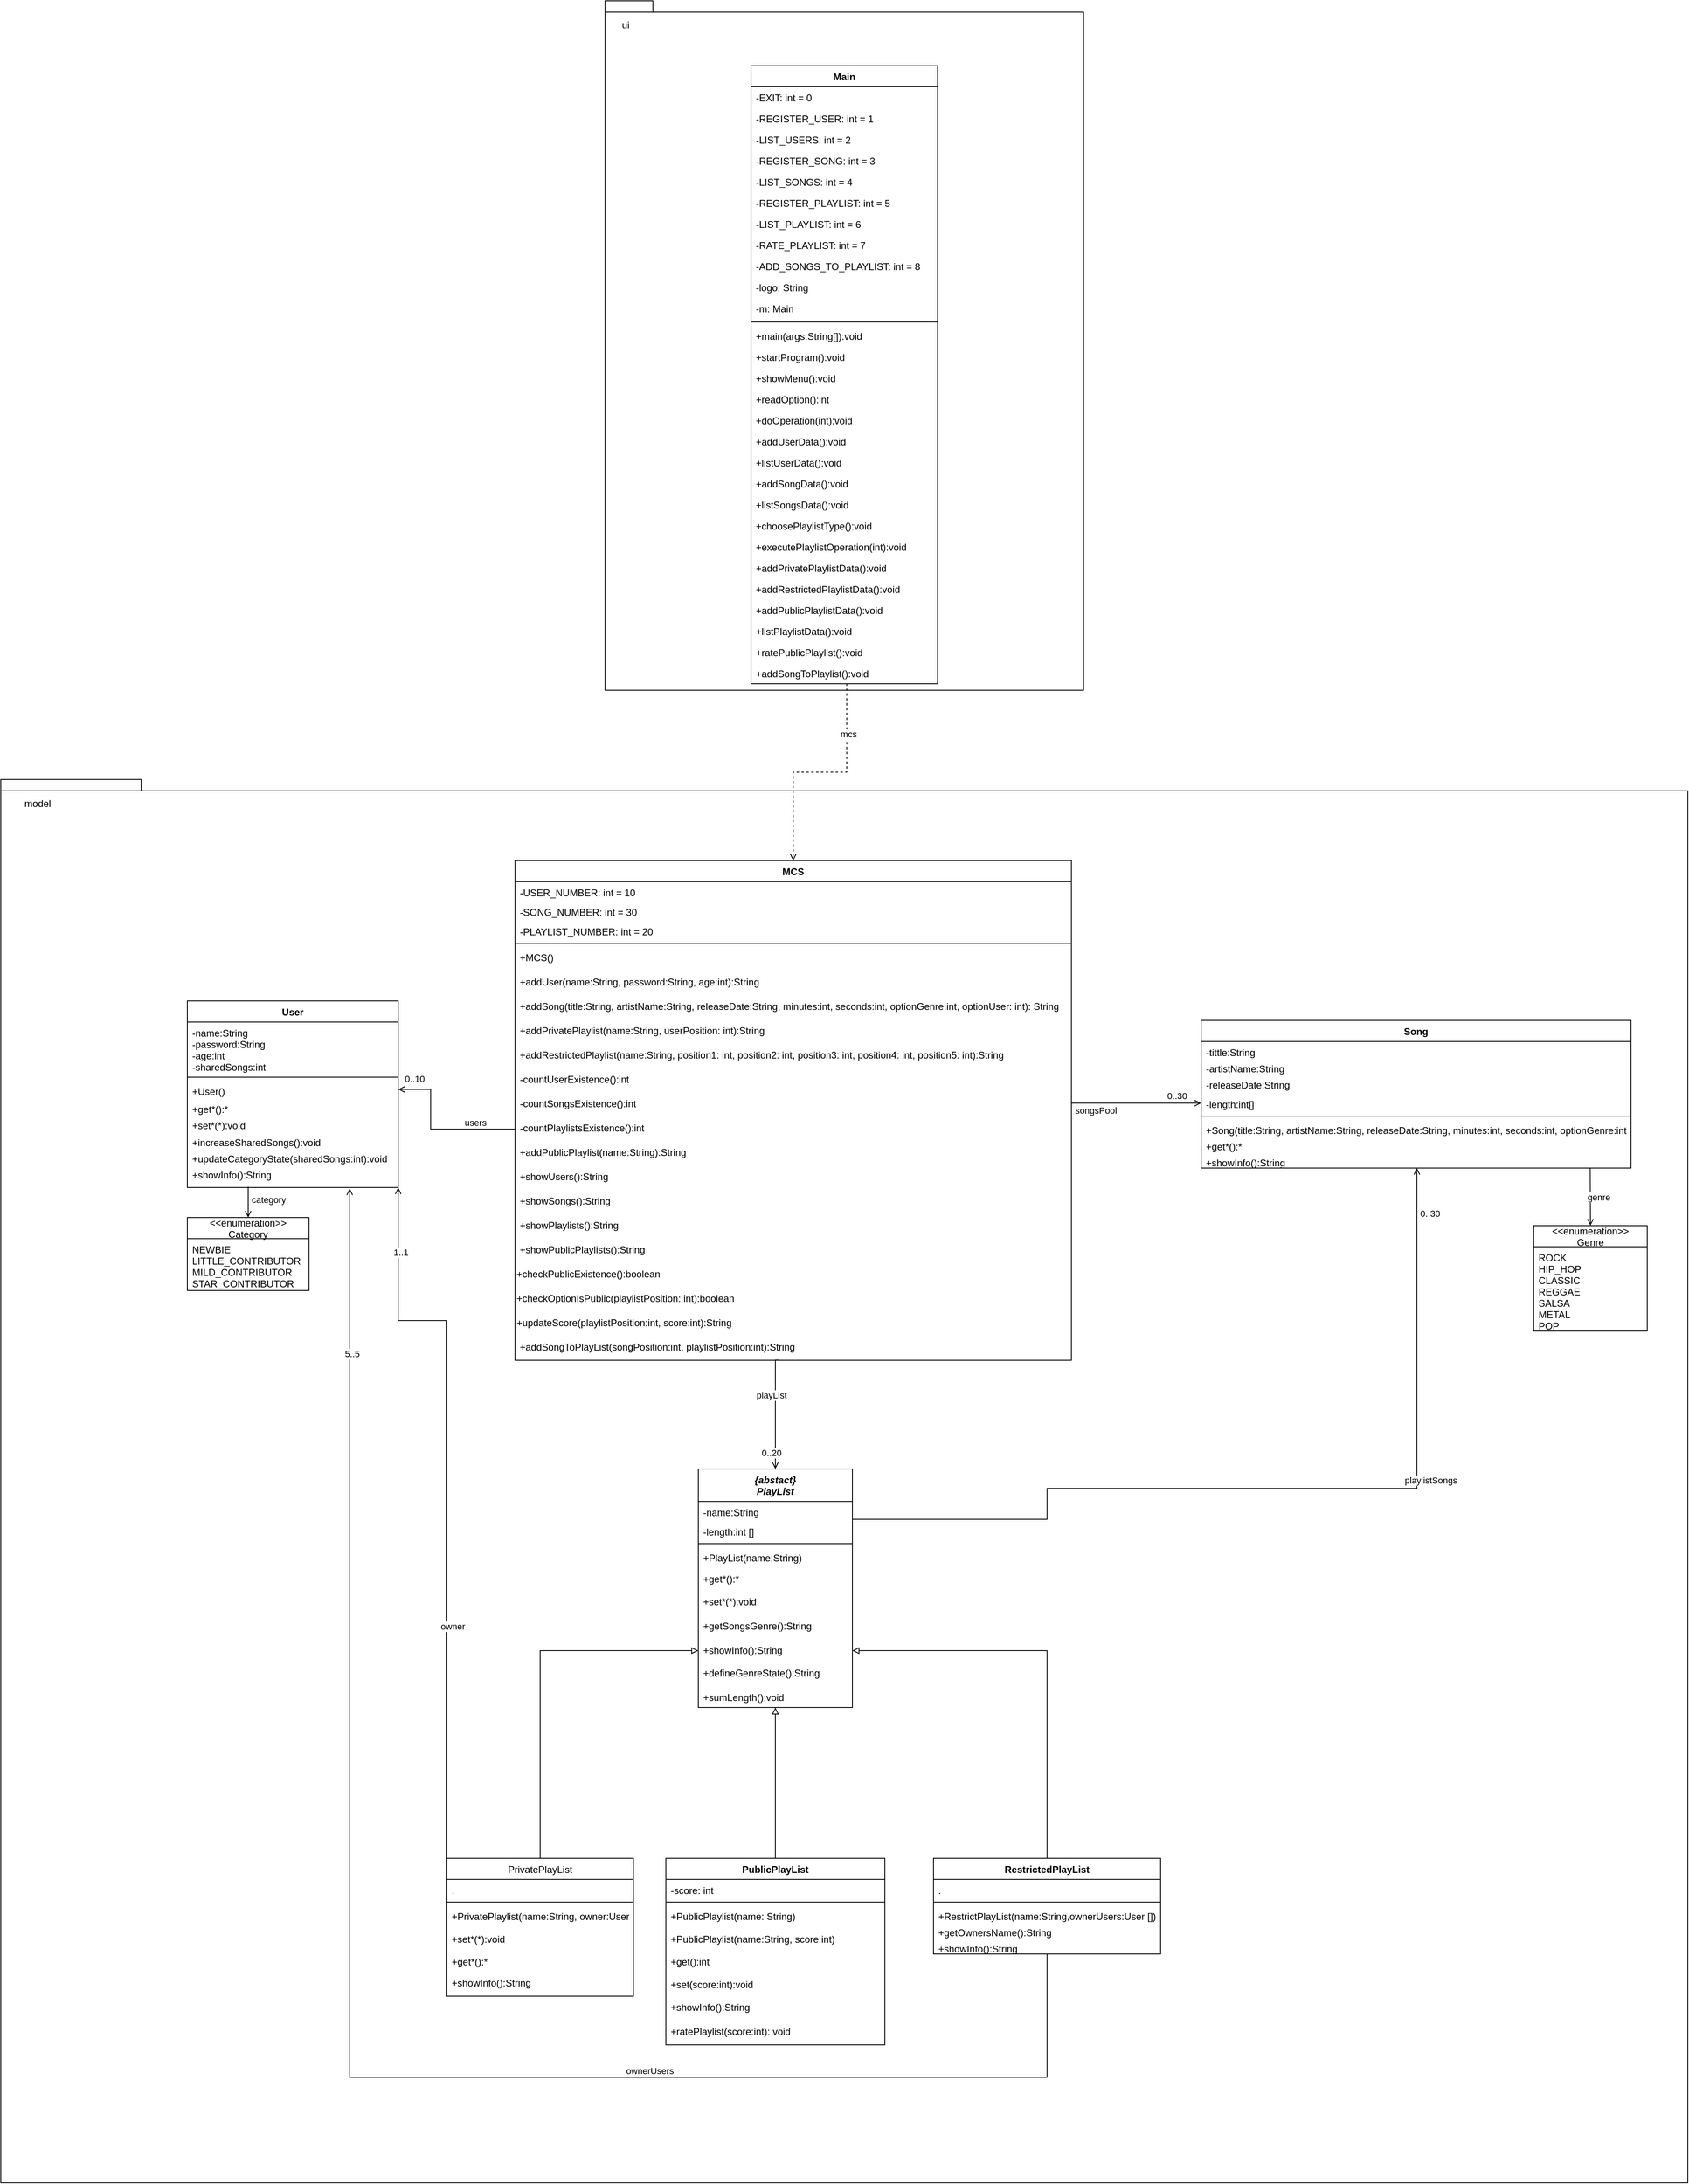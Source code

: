 <mxfile version="13.9.2" type="device"><diagram id="lf12_wgL54QdWdmyOQXL" name="Page-1"><mxGraphModel dx="1329" dy="2649" grid="1" gridSize="10" guides="1" tooltips="1" connect="1" arrows="1" fold="1" page="1" pageScale="1" pageWidth="827" pageHeight="1169" math="0" shadow="0"><root><mxCell id="0"/><mxCell id="1" parent="0"/><mxCell id="_6vL-Fmfz16tMaVCGUEi-57" value="" style="shape=folder;fontStyle=1;spacingTop=10;tabWidth=40;tabHeight=14;tabPosition=left;html=1;" parent="1" vertex="1"><mxGeometry x="-55" y="-1410" width="590" height="850" as="geometry"/></mxCell><mxCell id="_6vL-Fmfz16tMaVCGUEi-20" value="" style="shape=folder;fontStyle=1;spacingTop=10;tabWidth=40;tabHeight=14;tabPosition=left;html=1;fillColor=#ffffff;" parent="1" vertex="1"><mxGeometry x="-800" y="-450" width="2080" height="1730" as="geometry"/></mxCell><mxCell id="f4DITkPFxF15eC7RWUfP-1" value="User" style="swimlane;fontStyle=1;align=center;verticalAlign=top;childLayout=stackLayout;horizontal=1;startSize=26;horizontalStack=0;resizeParent=1;resizeParentMax=0;resizeLast=0;collapsible=1;marginBottom=0;fillColor=none;" parent="1" vertex="1"><mxGeometry x="-570" y="-177" width="260" height="230" as="geometry"/></mxCell><mxCell id="f4DITkPFxF15eC7RWUfP-2" value="-name:String&#10;-password:String&#10;-age:int&#10;-sharedSongs:int" style="text;strokeColor=none;fillColor=none;align=left;verticalAlign=top;spacingLeft=4;spacingRight=4;overflow=hidden;rotatable=0;points=[[0,0.5],[1,0.5]];portConstraint=eastwest;" parent="f4DITkPFxF15eC7RWUfP-1" vertex="1"><mxGeometry y="26" width="260" height="64" as="geometry"/></mxCell><mxCell id="f4DITkPFxF15eC7RWUfP-3" value="" style="line;strokeWidth=1;fillColor=none;align=left;verticalAlign=middle;spacingTop=-1;spacingLeft=3;spacingRight=3;rotatable=0;labelPosition=right;points=[];portConstraint=eastwest;" parent="f4DITkPFxF15eC7RWUfP-1" vertex="1"><mxGeometry y="90" width="260" height="8" as="geometry"/></mxCell><mxCell id="KiHyuANmDvBm40jnsKNg-1" value="+User()" style="text;strokeColor=none;fillColor=none;align=left;verticalAlign=top;spacingLeft=4;spacingRight=4;overflow=hidden;rotatable=0;points=[[0,0.5],[1,0.5]];portConstraint=eastwest;" parent="f4DITkPFxF15eC7RWUfP-1" vertex="1"><mxGeometry y="98" width="260" height="22" as="geometry"/></mxCell><mxCell id="f4DITkPFxF15eC7RWUfP-4" value="+get*():*" style="text;strokeColor=none;fillColor=none;align=left;verticalAlign=top;spacingLeft=4;spacingRight=4;overflow=hidden;rotatable=0;points=[[0,0.5],[1,0.5]];portConstraint=eastwest;" parent="f4DITkPFxF15eC7RWUfP-1" vertex="1"><mxGeometry y="120" width="260" height="20" as="geometry"/></mxCell><mxCell id="KiHyuANmDvBm40jnsKNg-3" value="+set*(*):void" style="text;strokeColor=none;fillColor=none;align=left;verticalAlign=top;spacingLeft=4;spacingRight=4;overflow=hidden;rotatable=0;points=[[0,0.5],[1,0.5]];portConstraint=eastwest;" parent="f4DITkPFxF15eC7RWUfP-1" vertex="1"><mxGeometry y="140" width="260" height="21" as="geometry"/></mxCell><mxCell id="KiHyuANmDvBm40jnsKNg-8" value="+increaseSharedSongs():void" style="text;strokeColor=none;fillColor=none;align=left;verticalAlign=top;spacingLeft=4;spacingRight=4;overflow=hidden;rotatable=0;points=[[0,0.5],[1,0.5]];portConstraint=eastwest;" parent="f4DITkPFxF15eC7RWUfP-1" vertex="1"><mxGeometry y="161" width="260" height="20" as="geometry"/></mxCell><mxCell id="KiHyuANmDvBm40jnsKNg-9" value="+updateCategoryState(sharedSongs:int):void" style="text;strokeColor=none;fillColor=none;align=left;verticalAlign=top;spacingLeft=4;spacingRight=4;overflow=hidden;rotatable=0;points=[[0,0.5],[1,0.5]];portConstraint=eastwest;" parent="f4DITkPFxF15eC7RWUfP-1" vertex="1"><mxGeometry y="181" width="260" height="20" as="geometry"/></mxCell><mxCell id="KiHyuANmDvBm40jnsKNg-10" value="+showInfo():String" style="text;strokeColor=none;fillColor=none;align=left;verticalAlign=top;spacingLeft=4;spacingRight=4;overflow=hidden;rotatable=0;points=[[0,0.5],[1,0.5]];portConstraint=eastwest;" parent="f4DITkPFxF15eC7RWUfP-1" vertex="1"><mxGeometry y="201" width="260" height="29" as="geometry"/></mxCell><mxCell id="f4DITkPFxF15eC7RWUfP-5" value="&lt;&lt;enumeration&gt;&gt;&#10;Category" style="swimlane;fontStyle=0;childLayout=stackLayout;horizontal=1;startSize=26;fillColor=none;horizontalStack=0;resizeParent=1;resizeParentMax=0;resizeLast=0;collapsible=1;marginBottom=0;" parent="1" vertex="1"><mxGeometry x="-570" y="90" width="150" height="90" as="geometry"/></mxCell><mxCell id="f4DITkPFxF15eC7RWUfP-6" value="NEWBIE&#10;LITTLE_CONTRIBUTOR&#10;MILD_CONTRIBUTOR&#10;STAR_CONTRIBUTOR" style="text;strokeColor=none;fillColor=none;align=left;verticalAlign=top;spacingLeft=4;spacingRight=4;overflow=hidden;rotatable=0;points=[[0,0.5],[1,0.5]];portConstraint=eastwest;" parent="f4DITkPFxF15eC7RWUfP-5" vertex="1"><mxGeometry y="26" width="150" height="64" as="geometry"/></mxCell><mxCell id="f4DITkPFxF15eC7RWUfP-12" value="Song" style="swimlane;fontStyle=1;align=center;verticalAlign=top;childLayout=stackLayout;horizontal=1;startSize=26;horizontalStack=0;resizeParent=1;resizeParentMax=0;resizeLast=0;collapsible=1;marginBottom=0;" parent="1" vertex="1"><mxGeometry x="680" y="-153" width="530" height="182" as="geometry"/></mxCell><mxCell id="KiHyuANmDvBm40jnsKNg-39" value="-tittle:String" style="text;strokeColor=none;fillColor=none;align=left;verticalAlign=top;spacingLeft=4;spacingRight=4;overflow=hidden;rotatable=0;points=[[0,0.5],[1,0.5]];portConstraint=eastwest;" parent="f4DITkPFxF15eC7RWUfP-12" vertex="1"><mxGeometry y="26" width="530" height="20" as="geometry"/></mxCell><mxCell id="KiHyuANmDvBm40jnsKNg-40" value="-artistName:String" style="text;strokeColor=none;fillColor=none;align=left;verticalAlign=top;spacingLeft=4;spacingRight=4;overflow=hidden;rotatable=0;points=[[0,0.5],[1,0.5]];portConstraint=eastwest;" parent="f4DITkPFxF15eC7RWUfP-12" vertex="1"><mxGeometry y="46" width="530" height="20" as="geometry"/></mxCell><mxCell id="KiHyuANmDvBm40jnsKNg-41" value="-releaseDate:String" style="text;strokeColor=none;fillColor=none;align=left;verticalAlign=top;spacingLeft=4;spacingRight=4;overflow=hidden;rotatable=0;points=[[0,0.5],[1,0.5]];portConstraint=eastwest;" parent="f4DITkPFxF15eC7RWUfP-12" vertex="1"><mxGeometry y="66" width="530" height="24" as="geometry"/></mxCell><mxCell id="KiHyuANmDvBm40jnsKNg-43" value="-length:int[]" style="text;strokeColor=none;fillColor=none;align=left;verticalAlign=top;spacingLeft=4;spacingRight=4;overflow=hidden;rotatable=0;points=[[0,0.5],[1,0.5]];portConstraint=eastwest;" parent="f4DITkPFxF15eC7RWUfP-12" vertex="1"><mxGeometry y="90" width="530" height="24" as="geometry"/></mxCell><mxCell id="f4DITkPFxF15eC7RWUfP-14" value="" style="line;strokeWidth=1;fillColor=none;align=left;verticalAlign=middle;spacingTop=-1;spacingLeft=3;spacingRight=3;rotatable=0;labelPosition=right;points=[];portConstraint=eastwest;" parent="f4DITkPFxF15eC7RWUfP-12" vertex="1"><mxGeometry y="114" width="530" height="8" as="geometry"/></mxCell><mxCell id="KiHyuANmDvBm40jnsKNg-46" value="+Song(title:String, artistName:String, releaseDate:String, minutes:int, seconds:int, optionGenre:int)" style="text;strokeColor=none;fillColor=none;align=left;verticalAlign=top;spacingLeft=4;spacingRight=4;overflow=hidden;rotatable=0;points=[[0,0.5],[1,0.5]];portConstraint=eastwest;" parent="f4DITkPFxF15eC7RWUfP-12" vertex="1"><mxGeometry y="122" width="530" height="20" as="geometry"/></mxCell><mxCell id="KiHyuANmDvBm40jnsKNg-48" value="+get*():*" style="text;strokeColor=none;fillColor=none;align=left;verticalAlign=top;spacingLeft=4;spacingRight=4;overflow=hidden;rotatable=0;points=[[0,0.5],[1,0.5]];portConstraint=eastwest;" parent="f4DITkPFxF15eC7RWUfP-12" vertex="1"><mxGeometry y="142" width="530" height="20" as="geometry"/></mxCell><mxCell id="KiHyuANmDvBm40jnsKNg-49" value="+showInfo():String" style="text;strokeColor=none;fillColor=none;align=left;verticalAlign=top;spacingLeft=4;spacingRight=4;overflow=hidden;rotatable=0;points=[[0,0.5],[1,0.5]];portConstraint=eastwest;" parent="f4DITkPFxF15eC7RWUfP-12" vertex="1"><mxGeometry y="162" width="530" height="20" as="geometry"/></mxCell><mxCell id="f4DITkPFxF15eC7RWUfP-16" value="&lt;&lt;enumeration&gt;&gt;&#10;Genre" style="swimlane;fontStyle=0;childLayout=stackLayout;horizontal=1;startSize=26;fillColor=none;horizontalStack=0;resizeParent=1;resizeParentMax=0;resizeLast=0;collapsible=1;marginBottom=0;" parent="1" vertex="1"><mxGeometry x="1090" y="100" width="140" height="130" as="geometry"/></mxCell><mxCell id="f4DITkPFxF15eC7RWUfP-17" value="ROCK&#10;HIP_HOP&#10;CLASSIC&#10;REGGAE&#10;SALSA&#10;METAL&#10;POP" style="text;strokeColor=none;fillColor=none;align=left;verticalAlign=top;spacingLeft=4;spacingRight=4;overflow=hidden;rotatable=0;points=[[0,0.5],[1,0.5]];portConstraint=eastwest;" parent="f4DITkPFxF15eC7RWUfP-16" vertex="1"><mxGeometry y="26" width="140" height="104" as="geometry"/></mxCell><mxCell id="YzxOvq2Jwp7MUWpBDMcE-1" style="edgeStyle=orthogonalEdgeStyle;rounded=0;orthogonalLoop=1;jettySize=auto;html=1;exitX=1;exitY=0.5;exitDx=0;exitDy=0;endArrow=open;endFill=0;" parent="1" edge="1"><mxGeometry relative="1" as="geometry"><mxPoint x="946" y="29" as="targetPoint"/><mxPoint x="250" y="476" as="sourcePoint"/><Array as="points"><mxPoint x="490" y="462"/><mxPoint x="490" y="424"/><mxPoint x="946" y="424"/></Array></mxGeometry></mxCell><mxCell id="YzxOvq2Jwp7MUWpBDMcE-3" value="0..30" style="edgeLabel;html=1;align=center;verticalAlign=middle;resizable=0;points=[];" parent="YzxOvq2Jwp7MUWpBDMcE-1" vertex="1" connectable="0"><mxGeometry x="0.903" y="-1" relative="1" as="geometry"><mxPoint x="14.41" as="offset"/></mxGeometry></mxCell><mxCell id="KiHyuANmDvBm40jnsKNg-50" value="playlistSongs" style="edgeLabel;html=1;align=center;verticalAlign=middle;resizable=0;points=[];" parent="YzxOvq2Jwp7MUWpBDMcE-1" vertex="1" connectable="0"><mxGeometry x="0.304" y="-2" relative="1" as="geometry"><mxPoint x="19.91" y="-12.25" as="offset"/></mxGeometry></mxCell><mxCell id="f4DITkPFxF15eC7RWUfP-20" value="{abstact}&#10;PlayList" style="swimlane;fontStyle=3;align=center;verticalAlign=top;childLayout=stackLayout;horizontal=1;startSize=40;horizontalStack=0;resizeParent=1;resizeParentMax=0;resizeLast=0;collapsible=1;marginBottom=0;" parent="1" vertex="1"><mxGeometry x="60" y="400" width="190" height="294" as="geometry"/></mxCell><mxCell id="f4DITkPFxF15eC7RWUfP-21" value="-name:String" style="text;strokeColor=none;fillColor=none;align=left;verticalAlign=top;spacingLeft=4;spacingRight=4;overflow=hidden;rotatable=0;points=[[0,0.5],[1,0.5]];portConstraint=eastwest;" parent="f4DITkPFxF15eC7RWUfP-20" vertex="1"><mxGeometry y="40" width="190" height="24" as="geometry"/></mxCell><mxCell id="KiHyuANmDvBm40jnsKNg-15" value="-length:int []" style="text;strokeColor=none;fillColor=none;align=left;verticalAlign=top;spacingLeft=4;spacingRight=4;overflow=hidden;rotatable=0;points=[[0,0.5],[1,0.5]];portConstraint=eastwest;" parent="f4DITkPFxF15eC7RWUfP-20" vertex="1"><mxGeometry y="64" width="190" height="24" as="geometry"/></mxCell><mxCell id="f4DITkPFxF15eC7RWUfP-22" value="" style="line;strokeWidth=1;fillColor=none;align=left;verticalAlign=middle;spacingTop=-1;spacingLeft=3;spacingRight=3;rotatable=0;labelPosition=right;points=[];portConstraint=eastwest;" parent="f4DITkPFxF15eC7RWUfP-20" vertex="1"><mxGeometry y="88" width="190" height="8" as="geometry"/></mxCell><mxCell id="KiHyuANmDvBm40jnsKNg-18" value="+PlayList(name:String)" style="text;strokeColor=none;fillColor=none;align=left;verticalAlign=top;spacingLeft=4;spacingRight=4;overflow=hidden;rotatable=0;points=[[0,0.5],[1,0.5]];portConstraint=eastwest;" parent="f4DITkPFxF15eC7RWUfP-20" vertex="1"><mxGeometry y="96" width="190" height="26" as="geometry"/></mxCell><mxCell id="f4DITkPFxF15eC7RWUfP-23" value="+get*():*" style="text;strokeColor=none;fillColor=none;align=left;verticalAlign=top;spacingLeft=4;spacingRight=4;overflow=hidden;rotatable=0;points=[[0,0.5],[1,0.5]];portConstraint=eastwest;" parent="f4DITkPFxF15eC7RWUfP-20" vertex="1"><mxGeometry y="122" width="190" height="28" as="geometry"/></mxCell><mxCell id="KiHyuANmDvBm40jnsKNg-19" value="+set*(*):void" style="text;strokeColor=none;fillColor=none;align=left;verticalAlign=top;spacingLeft=4;spacingRight=4;overflow=hidden;rotatable=0;points=[[0,0.5],[1,0.5]];portConstraint=eastwest;" parent="f4DITkPFxF15eC7RWUfP-20" vertex="1"><mxGeometry y="150" width="190" height="30" as="geometry"/></mxCell><mxCell id="KiHyuANmDvBm40jnsKNg-21" value="+getSongsGenre():String" style="text;strokeColor=none;fillColor=none;align=left;verticalAlign=top;spacingLeft=4;spacingRight=4;overflow=hidden;rotatable=0;points=[[0,0.5],[1,0.5]];portConstraint=eastwest;" parent="f4DITkPFxF15eC7RWUfP-20" vertex="1"><mxGeometry y="180" width="190" height="30" as="geometry"/></mxCell><mxCell id="KiHyuANmDvBm40jnsKNg-25" value="+showInfo():String" style="text;strokeColor=none;fillColor=none;align=left;verticalAlign=top;spacingLeft=4;spacingRight=4;overflow=hidden;rotatable=0;points=[[0,0.5],[1,0.5]];portConstraint=eastwest;" parent="f4DITkPFxF15eC7RWUfP-20" vertex="1"><mxGeometry y="210" width="190" height="28" as="geometry"/></mxCell><mxCell id="KiHyuANmDvBm40jnsKNg-22" value="+defineGenreState():String" style="text;strokeColor=none;fillColor=none;align=left;verticalAlign=top;spacingLeft=4;spacingRight=4;overflow=hidden;rotatable=0;points=[[0,0.5],[1,0.5]];portConstraint=eastwest;" parent="f4DITkPFxF15eC7RWUfP-20" vertex="1"><mxGeometry y="238" width="190" height="30" as="geometry"/></mxCell><mxCell id="KiHyuANmDvBm40jnsKNg-24" value="+sumLength():void" style="text;strokeColor=none;fillColor=none;align=left;verticalAlign=top;spacingLeft=4;spacingRight=4;overflow=hidden;rotatable=0;points=[[0,0.5],[1,0.5]];portConstraint=eastwest;" parent="f4DITkPFxF15eC7RWUfP-20" vertex="1"><mxGeometry y="268" width="190" height="26" as="geometry"/></mxCell><mxCell id="f4DITkPFxF15eC7RWUfP-27" value="MCS" style="swimlane;fontStyle=1;align=center;verticalAlign=top;childLayout=stackLayout;horizontal=1;startSize=26;horizontalStack=0;resizeParent=1;resizeParentMax=0;resizeLast=0;collapsible=1;marginBottom=0;" parent="1" vertex="1"><mxGeometry x="-166" y="-350" width="686" height="616" as="geometry"/></mxCell><mxCell id="f4DITkPFxF15eC7RWUfP-28" value="-USER_NUMBER: int = 10" style="text;strokeColor=none;fillColor=none;align=left;verticalAlign=top;spacingLeft=4;spacingRight=4;overflow=hidden;rotatable=0;points=[[0,0.5],[1,0.5]];portConstraint=eastwest;" parent="f4DITkPFxF15eC7RWUfP-27" vertex="1"><mxGeometry y="26" width="686" height="24" as="geometry"/></mxCell><mxCell id="DEvABhNCmyOokX2uYE2Q-11" value="-SONG_NUMBER: int = 30" style="text;strokeColor=none;fillColor=none;align=left;verticalAlign=top;spacingLeft=4;spacingRight=4;overflow=hidden;rotatable=0;points=[[0,0.5],[1,0.5]];portConstraint=eastwest;" vertex="1" parent="f4DITkPFxF15eC7RWUfP-27"><mxGeometry y="50" width="686" height="24" as="geometry"/></mxCell><mxCell id="DEvABhNCmyOokX2uYE2Q-12" value="-PLAYLIST_NUMBER: int = 20" style="text;strokeColor=none;fillColor=none;align=left;verticalAlign=top;spacingLeft=4;spacingRight=4;overflow=hidden;rotatable=0;points=[[0,0.5],[1,0.5]];portConstraint=eastwest;" vertex="1" parent="f4DITkPFxF15eC7RWUfP-27"><mxGeometry y="74" width="686" height="24" as="geometry"/></mxCell><mxCell id="f4DITkPFxF15eC7RWUfP-29" value="" style="line;strokeWidth=1;fillColor=none;align=left;verticalAlign=middle;spacingTop=-1;spacingLeft=3;spacingRight=3;rotatable=0;labelPosition=right;points=[];portConstraint=eastwest;" parent="f4DITkPFxF15eC7RWUfP-27" vertex="1"><mxGeometry y="98" width="686" height="8" as="geometry"/></mxCell><mxCell id="KiHyuANmDvBm40jnsKNg-52" value="+MCS()" style="text;strokeColor=none;fillColor=none;align=left;verticalAlign=top;spacingLeft=4;spacingRight=4;overflow=hidden;rotatable=0;points=[[0,0.5],[1,0.5]];portConstraint=eastwest;" parent="f4DITkPFxF15eC7RWUfP-27" vertex="1"><mxGeometry y="106" width="686" height="30" as="geometry"/></mxCell><mxCell id="KiHyuANmDvBm40jnsKNg-53" value="+addUser(name:String, password:String, age:int):String" style="text;strokeColor=none;fillColor=none;align=left;verticalAlign=top;spacingLeft=4;spacingRight=4;overflow=hidden;rotatable=0;points=[[0,0.5],[1,0.5]];portConstraint=eastwest;" parent="f4DITkPFxF15eC7RWUfP-27" vertex="1"><mxGeometry y="136" width="686" height="30" as="geometry"/></mxCell><mxCell id="KiHyuANmDvBm40jnsKNg-56" value="+addSong(title:String, artistName:String, releaseDate:String, minutes:int, seconds:int, optionGenre:int, optionUser: int): String" style="text;strokeColor=none;fillColor=none;align=left;verticalAlign=top;spacingLeft=4;spacingRight=4;overflow=hidden;rotatable=0;points=[[0,0.5],[1,0.5]];portConstraint=eastwest;" parent="f4DITkPFxF15eC7RWUfP-27" vertex="1"><mxGeometry y="166" width="686" height="30" as="geometry"/></mxCell><mxCell id="KiHyuANmDvBm40jnsKNg-58" value="+addPrivatePlaylist(name:String, userPosition: int):String" style="text;strokeColor=none;fillColor=none;align=left;verticalAlign=top;spacingLeft=4;spacingRight=4;overflow=hidden;rotatable=0;points=[[0,0.5],[1,0.5]];portConstraint=eastwest;" parent="f4DITkPFxF15eC7RWUfP-27" vertex="1"><mxGeometry y="196" width="686" height="30" as="geometry"/></mxCell><mxCell id="KiHyuANmDvBm40jnsKNg-59" value="+addRestrictedPlaylist(name:String, position1: int, position2: int, position3: int, position4: int, position5: int):String" style="text;strokeColor=none;fillColor=none;align=left;verticalAlign=top;spacingLeft=4;spacingRight=4;overflow=hidden;rotatable=0;points=[[0,0.5],[1,0.5]];portConstraint=eastwest;" parent="f4DITkPFxF15eC7RWUfP-27" vertex="1"><mxGeometry y="226" width="686" height="30" as="geometry"/></mxCell><mxCell id="KiHyuANmDvBm40jnsKNg-54" value="-countUserExistence():int" style="text;strokeColor=none;fillColor=none;align=left;verticalAlign=top;spacingLeft=4;spacingRight=4;overflow=hidden;rotatable=0;points=[[0,0.5],[1,0.5]];portConstraint=eastwest;" parent="f4DITkPFxF15eC7RWUfP-27" vertex="1"><mxGeometry y="256" width="686" height="30" as="geometry"/></mxCell><mxCell id="DEvABhNCmyOokX2uYE2Q-13" value="-countSongsExistence():int" style="text;strokeColor=none;fillColor=none;align=left;verticalAlign=top;spacingLeft=4;spacingRight=4;overflow=hidden;rotatable=0;points=[[0,0.5],[1,0.5]];portConstraint=eastwest;" vertex="1" parent="f4DITkPFxF15eC7RWUfP-27"><mxGeometry y="286" width="686" height="30" as="geometry"/></mxCell><mxCell id="DEvABhNCmyOokX2uYE2Q-18" value="-countPlaylistsExistence():int" style="text;strokeColor=none;fillColor=none;align=left;verticalAlign=top;spacingLeft=4;spacingRight=4;overflow=hidden;rotatable=0;points=[[0,0.5],[1,0.5]];portConstraint=eastwest;" vertex="1" parent="f4DITkPFxF15eC7RWUfP-27"><mxGeometry y="316" width="686" height="30" as="geometry"/></mxCell><mxCell id="DEvABhNCmyOokX2uYE2Q-14" value="+addPublicPlaylist(name:String):String" style="text;strokeColor=none;fillColor=none;align=left;verticalAlign=top;spacingLeft=4;spacingRight=4;overflow=hidden;rotatable=0;points=[[0,0.5],[1,0.5]];portConstraint=eastwest;" vertex="1" parent="f4DITkPFxF15eC7RWUfP-27"><mxGeometry y="346" width="686" height="30" as="geometry"/></mxCell><mxCell id="KiHyuANmDvBm40jnsKNg-55" value="+showUsers():String" style="text;strokeColor=none;fillColor=none;align=left;verticalAlign=top;spacingLeft=4;spacingRight=4;overflow=hidden;rotatable=0;points=[[0,0.5],[1,0.5]];portConstraint=eastwest;" parent="f4DITkPFxF15eC7RWUfP-27" vertex="1"><mxGeometry y="376" width="686" height="30" as="geometry"/></mxCell><mxCell id="KiHyuANmDvBm40jnsKNg-57" value="+showSongs():String" style="text;strokeColor=none;fillColor=none;align=left;verticalAlign=top;spacingLeft=4;spacingRight=4;overflow=hidden;rotatable=0;points=[[0,0.5],[1,0.5]];portConstraint=eastwest;" parent="f4DITkPFxF15eC7RWUfP-27" vertex="1"><mxGeometry y="406" width="686" height="30" as="geometry"/></mxCell><mxCell id="KiHyuANmDvBm40jnsKNg-60" value="+showPlaylists():String" style="text;strokeColor=none;fillColor=none;align=left;verticalAlign=top;spacingLeft=4;spacingRight=4;overflow=hidden;rotatable=0;points=[[0,0.5],[1,0.5]];portConstraint=eastwest;" parent="f4DITkPFxF15eC7RWUfP-27" vertex="1"><mxGeometry y="436" width="686" height="30" as="geometry"/></mxCell><mxCell id="DEvABhNCmyOokX2uYE2Q-15" value="+showPublicPlaylists():String" style="text;strokeColor=none;fillColor=none;align=left;verticalAlign=top;spacingLeft=4;spacingRight=4;overflow=hidden;rotatable=0;points=[[0,0.5],[1,0.5]];portConstraint=eastwest;" vertex="1" parent="f4DITkPFxF15eC7RWUfP-27"><mxGeometry y="466" width="686" height="30" as="geometry"/></mxCell><mxCell id="_6vL-Fmfz16tMaVCGUEi-15" value="+checkPublicExistence():boolean" style="text;whiteSpace=wrap;html=1;" parent="f4DITkPFxF15eC7RWUfP-27" vertex="1"><mxGeometry y="496" width="686" height="30" as="geometry"/></mxCell><mxCell id="DEvABhNCmyOokX2uYE2Q-16" value="+checkOptionIsPublic(playlistPosition: int):boolean" style="text;whiteSpace=wrap;html=1;" vertex="1" parent="f4DITkPFxF15eC7RWUfP-27"><mxGeometry y="526" width="686" height="30" as="geometry"/></mxCell><mxCell id="_6vL-Fmfz16tMaVCGUEi-5" value="+updateScore(playlistPosition:int, score:int):String" style="text;whiteSpace=wrap;html=1;" parent="f4DITkPFxF15eC7RWUfP-27" vertex="1"><mxGeometry y="556" width="686" height="30" as="geometry"/></mxCell><mxCell id="KiHyuANmDvBm40jnsKNg-61" value="+addSongToPlayList(songPosition:int, playlistPosition:int):String" style="text;strokeColor=none;fillColor=none;align=left;verticalAlign=top;spacingLeft=4;spacingRight=4;overflow=hidden;rotatable=0;points=[[0,0.5],[1,0.5]];portConstraint=eastwest;" parent="f4DITkPFxF15eC7RWUfP-27" vertex="1"><mxGeometry y="586" width="686" height="30" as="geometry"/></mxCell><mxCell id="KiHyuANmDvBm40jnsKNg-26" style="edgeStyle=orthogonalEdgeStyle;rounded=0;orthogonalLoop=1;jettySize=auto;html=1;exitX=0.5;exitY=0;exitDx=0;exitDy=0;entryX=0;entryY=0.5;entryDx=0;entryDy=0;endArrow=block;endFill=0;" parent="1" source="f4DITkPFxF15eC7RWUfP-31" target="KiHyuANmDvBm40jnsKNg-25" edge="1"><mxGeometry relative="1" as="geometry"/></mxCell><mxCell id="f4DITkPFxF15eC7RWUfP-31" value="PrivatePlayList" style="swimlane;fontStyle=0;align=center;verticalAlign=top;childLayout=stackLayout;horizontal=1;startSize=26;horizontalStack=0;resizeParent=1;resizeParentMax=0;resizeLast=0;collapsible=1;marginBottom=0;" parent="1" vertex="1"><mxGeometry x="-250" y="880" width="230" height="170" as="geometry"/></mxCell><mxCell id="f4DITkPFxF15eC7RWUfP-32" value="." style="text;strokeColor=none;fillColor=none;align=left;verticalAlign=top;spacingLeft=4;spacingRight=4;overflow=hidden;rotatable=0;points=[[0,0.5],[1,0.5]];portConstraint=eastwest;" parent="f4DITkPFxF15eC7RWUfP-31" vertex="1"><mxGeometry y="26" width="230" height="24" as="geometry"/></mxCell><mxCell id="f4DITkPFxF15eC7RWUfP-33" value="" style="line;strokeWidth=1;fillColor=none;align=left;verticalAlign=middle;spacingTop=-1;spacingLeft=3;spacingRight=3;rotatable=0;labelPosition=right;points=[];portConstraint=eastwest;" parent="f4DITkPFxF15eC7RWUfP-31" vertex="1"><mxGeometry y="50" width="230" height="8" as="geometry"/></mxCell><mxCell id="f4DITkPFxF15eC7RWUfP-34" value="+PrivatePlaylist(name:String, owner:User)&#10;&#10;+set*(*):void&#10;&#10;+get*():*" style="text;strokeColor=none;fillColor=none;align=left;verticalAlign=top;spacingLeft=4;spacingRight=4;overflow=hidden;rotatable=0;points=[[0,0.5],[1,0.5]];portConstraint=eastwest;fontStyle=0" parent="f4DITkPFxF15eC7RWUfP-31" vertex="1"><mxGeometry y="58" width="230" height="82" as="geometry"/></mxCell><mxCell id="KiHyuANmDvBm40jnsKNg-29" value="+showInfo():String" style="text;strokeColor=none;fillColor=none;align=left;verticalAlign=top;spacingLeft=4;spacingRight=4;overflow=hidden;rotatable=0;points=[[0,0.5],[1,0.5]];portConstraint=eastwest;" parent="f4DITkPFxF15eC7RWUfP-31" vertex="1"><mxGeometry y="140" width="230" height="30" as="geometry"/></mxCell><mxCell id="KiHyuANmDvBm40jnsKNg-27" style="rounded=0;orthogonalLoop=1;jettySize=auto;html=1;exitX=0.5;exitY=0;exitDx=0;exitDy=0;endArrow=block;endFill=0;" parent="1" source="f4DITkPFxF15eC7RWUfP-35" target="KiHyuANmDvBm40jnsKNg-24" edge="1"><mxGeometry relative="1" as="geometry"><mxPoint x="155" y="680" as="targetPoint"/></mxGeometry></mxCell><mxCell id="f4DITkPFxF15eC7RWUfP-35" value="PublicPlayList" style="swimlane;fontStyle=1;align=center;verticalAlign=top;childLayout=stackLayout;horizontal=1;startSize=26;horizontalStack=0;resizeParent=1;resizeParentMax=0;resizeLast=0;collapsible=1;marginBottom=0;" parent="1" vertex="1"><mxGeometry x="20" y="880" width="270" height="230" as="geometry"/></mxCell><mxCell id="f4DITkPFxF15eC7RWUfP-36" value="-score: int" style="text;strokeColor=none;fillColor=none;align=left;verticalAlign=top;spacingLeft=4;spacingRight=4;overflow=hidden;rotatable=0;points=[[0,0.5],[1,0.5]];portConstraint=eastwest;" parent="f4DITkPFxF15eC7RWUfP-35" vertex="1"><mxGeometry y="26" width="270" height="24" as="geometry"/></mxCell><mxCell id="f4DITkPFxF15eC7RWUfP-37" value="" style="line;strokeWidth=1;fillColor=none;align=left;verticalAlign=middle;spacingTop=-1;spacingLeft=3;spacingRight=3;rotatable=0;labelPosition=right;points=[];portConstraint=eastwest;" parent="f4DITkPFxF15eC7RWUfP-35" vertex="1"><mxGeometry y="50" width="270" height="8" as="geometry"/></mxCell><mxCell id="f4DITkPFxF15eC7RWUfP-38" value="+PublicPlaylist(name: String)&#10;&#10;+PublicPlaylist(name:String, score:int)&#10;&#10;+get():int&#10;&#10;+set(score:int):void" style="text;strokeColor=none;fillColor=none;align=left;verticalAlign=top;spacingLeft=4;spacingRight=4;overflow=hidden;rotatable=0;points=[[0,0.5],[1,0.5]];portConstraint=eastwest;" parent="f4DITkPFxF15eC7RWUfP-35" vertex="1"><mxGeometry y="58" width="270" height="112" as="geometry"/></mxCell><mxCell id="KiHyuANmDvBm40jnsKNg-32" value="+showInfo():String" style="text;strokeColor=none;fillColor=none;align=left;verticalAlign=top;spacingLeft=4;spacingRight=4;overflow=hidden;rotatable=0;points=[[0,0.5],[1,0.5]];portConstraint=eastwest;" parent="f4DITkPFxF15eC7RWUfP-35" vertex="1"><mxGeometry y="170" width="270" height="30" as="geometry"/></mxCell><mxCell id="KiHyuANmDvBm40jnsKNg-30" value="+ratePlaylist(score:int): void" style="text;strokeColor=none;fillColor=none;align=left;verticalAlign=top;spacingLeft=4;spacingRight=4;overflow=hidden;rotatable=0;points=[[0,0.5],[1,0.5]];portConstraint=eastwest;" parent="f4DITkPFxF15eC7RWUfP-35" vertex="1"><mxGeometry y="200" width="270" height="30" as="geometry"/></mxCell><mxCell id="f4DITkPFxF15eC7RWUfP-45" value="" style="endArrow=open;html=1;entryX=0.5;entryY=0;entryDx=0;entryDy=0;endFill=0;rounded=0;exitX=0.905;exitY=1.01;exitDx=0;exitDy=0;exitPerimeter=0;" parent="1" source="KiHyuANmDvBm40jnsKNg-49" target="f4DITkPFxF15eC7RWUfP-16" edge="1"><mxGeometry width="50" height="50" relative="1" as="geometry"><mxPoint x="1180" y="12" as="sourcePoint"/><mxPoint x="930" y="160" as="targetPoint"/></mxGeometry></mxCell><mxCell id="f4DITkPFxF15eC7RWUfP-46" value="genre" style="edgeLabel;html=1;align=center;verticalAlign=middle;resizable=0;points=[];" parent="f4DITkPFxF15eC7RWUfP-45" vertex="1" connectable="0"><mxGeometry x="-0.215" y="2" relative="1" as="geometry"><mxPoint x="8" y="7.1" as="offset"/></mxGeometry></mxCell><mxCell id="f4DITkPFxF15eC7RWUfP-50" value="" style="endArrow=open;html=1;entryX=1;entryY=0.5;entryDx=0;entryDy=0;endFill=0;exitX=0;exitY=0.5;exitDx=0;exitDy=0;rounded=0;edgeStyle=orthogonalEdgeStyle;" parent="1" source="DEvABhNCmyOokX2uYE2Q-18" target="KiHyuANmDvBm40jnsKNg-1" edge="1"><mxGeometry width="50" height="50" relative="1" as="geometry"><mxPoint x="-166.0" y="146" as="sourcePoint"/><mxPoint x="-320" y="-47" as="targetPoint"/><Array as="points"><mxPoint x="-270" y="-19"/><mxPoint x="-270" y="-68"/></Array></mxGeometry></mxCell><mxCell id="f4DITkPFxF15eC7RWUfP-51" value="users" style="edgeLabel;html=1;align=center;verticalAlign=middle;resizable=0;points=[];" parent="f4DITkPFxF15eC7RWUfP-50" vertex="1" connectable="0"><mxGeometry x="-0.381" y="3" relative="1" as="geometry"><mxPoint x="10.03" y="-11.69" as="offset"/></mxGeometry></mxCell><mxCell id="f4DITkPFxF15eC7RWUfP-52" value="0..10" style="edgeLabel;html=1;align=center;verticalAlign=middle;resizable=0;points=[];" parent="f4DITkPFxF15eC7RWUfP-50" vertex="1" connectable="0"><mxGeometry x="0.797" y="-3" relative="1" as="geometry"><mxPoint y="-10.11" as="offset"/></mxGeometry></mxCell><mxCell id="f4DITkPFxF15eC7RWUfP-53" value="" style="endArrow=open;html=1;endFill=0;exitX=1;exitY=0.5;exitDx=0;exitDy=0;rounded=0;edgeStyle=orthogonalEdgeStyle;" parent="1" source="DEvABhNCmyOokX2uYE2Q-13" target="KiHyuANmDvBm40jnsKNg-43" edge="1"><mxGeometry width="50" height="50" relative="1" as="geometry"><mxPoint x="420" y="340" as="sourcePoint"/><mxPoint x="726.99" y="-62.816" as="targetPoint"/><Array as="points"><mxPoint x="520" y="-51"/></Array></mxGeometry></mxCell><mxCell id="f4DITkPFxF15eC7RWUfP-54" value="songsPool" style="edgeLabel;html=1;align=center;verticalAlign=middle;resizable=0;points=[];" parent="f4DITkPFxF15eC7RWUfP-53" vertex="1" connectable="0"><mxGeometry x="-0.508" y="2" relative="1" as="geometry"><mxPoint x="-8.0" y="11.23" as="offset"/></mxGeometry></mxCell><mxCell id="f4DITkPFxF15eC7RWUfP-55" value="0..30" style="edgeLabel;html=1;align=center;verticalAlign=middle;resizable=0;points=[];" parent="f4DITkPFxF15eC7RWUfP-53" vertex="1" connectable="0"><mxGeometry x="0.88" y="-1" relative="1" as="geometry"><mxPoint x="-20.4" y="-10.0" as="offset"/></mxGeometry></mxCell><mxCell id="KiHyuANmDvBm40jnsKNg-28" style="edgeStyle=orthogonalEdgeStyle;rounded=0;orthogonalLoop=1;jettySize=auto;html=1;exitX=0.5;exitY=0;exitDx=0;exitDy=0;entryX=1;entryY=0.5;entryDx=0;entryDy=0;endArrow=block;endFill=0;" parent="1" source="f4DITkPFxF15eC7RWUfP-56" target="KiHyuANmDvBm40jnsKNg-25" edge="1"><mxGeometry relative="1" as="geometry"/></mxCell><mxCell id="f4DITkPFxF15eC7RWUfP-56" value="RestrictedPlayList" style="swimlane;fontStyle=1;align=center;verticalAlign=top;childLayout=stackLayout;horizontal=1;startSize=26;horizontalStack=0;resizeParent=1;resizeParentMax=0;resizeLast=0;collapsible=1;marginBottom=0;" parent="1" vertex="1"><mxGeometry x="350" y="880" width="280" height="118" as="geometry"/></mxCell><mxCell id="f4DITkPFxF15eC7RWUfP-57" value="." style="text;strokeColor=none;fillColor=none;align=left;verticalAlign=top;spacingLeft=4;spacingRight=4;overflow=hidden;rotatable=0;points=[[0,0.5],[1,0.5]];portConstraint=eastwest;" parent="f4DITkPFxF15eC7RWUfP-56" vertex="1"><mxGeometry y="26" width="280" height="24" as="geometry"/></mxCell><mxCell id="f4DITkPFxF15eC7RWUfP-58" value="" style="line;strokeWidth=1;fillColor=none;align=left;verticalAlign=middle;spacingTop=-1;spacingLeft=3;spacingRight=3;rotatable=0;labelPosition=right;points=[];portConstraint=eastwest;" parent="f4DITkPFxF15eC7RWUfP-56" vertex="1"><mxGeometry y="50" width="280" height="8" as="geometry"/></mxCell><mxCell id="KiHyuANmDvBm40jnsKNg-34" value="+RestrictPlayList(name:String,ownerUsers:User [])" style="text;strokeColor=none;fillColor=none;align=left;verticalAlign=top;spacingLeft=4;spacingRight=4;overflow=hidden;rotatable=0;points=[[0,0.5],[1,0.5]];portConstraint=eastwest;" parent="f4DITkPFxF15eC7RWUfP-56" vertex="1"><mxGeometry y="58" width="280" height="20" as="geometry"/></mxCell><mxCell id="KiHyuANmDvBm40jnsKNg-38" value="+getOwnersName():String" style="text;strokeColor=none;fillColor=none;align=left;verticalAlign=top;spacingLeft=4;spacingRight=4;overflow=hidden;rotatable=0;points=[[0,0.5],[1,0.5]];portConstraint=eastwest;" parent="f4DITkPFxF15eC7RWUfP-56" vertex="1"><mxGeometry y="78" width="280" height="20" as="geometry"/></mxCell><mxCell id="DEvABhNCmyOokX2uYE2Q-25" value="+showInfo():String" style="text;strokeColor=none;fillColor=none;align=left;verticalAlign=top;spacingLeft=4;spacingRight=4;overflow=hidden;rotatable=0;points=[[0,0.5],[1,0.5]];portConstraint=eastwest;" vertex="1" parent="f4DITkPFxF15eC7RWUfP-56"><mxGeometry y="98" width="280" height="20" as="geometry"/></mxCell><mxCell id="KiHyuANmDvBm40jnsKNg-65" style="edgeStyle=orthogonalEdgeStyle;rounded=0;orthogonalLoop=1;jettySize=auto;html=1;entryX=0.5;entryY=0;entryDx=0;entryDy=0;endArrow=open;endFill=0;exitX=0.475;exitY=0.993;exitDx=0;exitDy=0;exitPerimeter=0;" parent="1" source="KiHyuANmDvBm40jnsKNg-61" target="f4DITkPFxF15eC7RWUfP-20" edge="1"><mxGeometry relative="1" as="geometry"><mxPoint x="160" y="330" as="sourcePoint"/><Array as="points"><mxPoint x="155" y="266"/></Array></mxGeometry></mxCell><mxCell id="KiHyuANmDvBm40jnsKNg-66" value="playList" style="edgeLabel;html=1;align=center;verticalAlign=middle;resizable=0;points=[];" parent="KiHyuANmDvBm40jnsKNg-65" vertex="1" connectable="0"><mxGeometry x="-0.091" y="-3" relative="1" as="geometry"><mxPoint x="-2" y="-15" as="offset"/></mxGeometry></mxCell><mxCell id="KiHyuANmDvBm40jnsKNg-67" value="0..20" style="edgeLabel;html=1;align=center;verticalAlign=middle;resizable=0;points=[];" parent="KiHyuANmDvBm40jnsKNg-65" vertex="1" connectable="0"><mxGeometry x="0.856" y="-1" relative="1" as="geometry"><mxPoint x="-4" y="-10.55" as="offset"/></mxGeometry></mxCell><mxCell id="_6vL-Fmfz16tMaVCGUEi-21" value="model" style="text;html=1;align=center;verticalAlign=middle;resizable=0;points=[];autosize=1;" parent="1" vertex="1"><mxGeometry x="-780" y="-430" width="50" height="20" as="geometry"/></mxCell><mxCell id="_6vL-Fmfz16tMaVCGUEi-22" value="Main" style="swimlane;fontStyle=1;align=center;verticalAlign=top;childLayout=stackLayout;horizontal=1;startSize=26;horizontalStack=0;resizeParent=1;resizeParentMax=0;resizeLast=0;collapsible=1;marginBottom=0;fillColor=#ffffff;" parent="1" vertex="1"><mxGeometry x="125" y="-1330" width="230" height="762" as="geometry"/></mxCell><mxCell id="_6vL-Fmfz16tMaVCGUEi-33" value="-EXIT: int = 0" style="text;strokeColor=none;fillColor=none;align=left;verticalAlign=top;spacingLeft=4;spacingRight=4;overflow=hidden;rotatable=0;points=[[0,0.5],[1,0.5]];portConstraint=eastwest;" parent="_6vL-Fmfz16tMaVCGUEi-22" vertex="1"><mxGeometry y="26" width="230" height="26" as="geometry"/></mxCell><mxCell id="_6vL-Fmfz16tMaVCGUEi-23" value="-REGISTER_USER: int = 1" style="text;strokeColor=none;fillColor=none;align=left;verticalAlign=top;spacingLeft=4;spacingRight=4;overflow=hidden;rotatable=0;points=[[0,0.5],[1,0.5]];portConstraint=eastwest;" parent="_6vL-Fmfz16tMaVCGUEi-22" vertex="1"><mxGeometry y="52" width="230" height="26" as="geometry"/></mxCell><mxCell id="_6vL-Fmfz16tMaVCGUEi-26" value="-LIST_USERS: int = 2" style="text;strokeColor=none;fillColor=none;align=left;verticalAlign=top;spacingLeft=4;spacingRight=4;overflow=hidden;rotatable=0;points=[[0,0.5],[1,0.5]];portConstraint=eastwest;" parent="_6vL-Fmfz16tMaVCGUEi-22" vertex="1"><mxGeometry y="78" width="230" height="26" as="geometry"/></mxCell><mxCell id="_6vL-Fmfz16tMaVCGUEi-27" value="-REGISTER_SONG: int = 3" style="text;strokeColor=none;fillColor=none;align=left;verticalAlign=top;spacingLeft=4;spacingRight=4;overflow=hidden;rotatable=0;points=[[0,0.5],[1,0.5]];portConstraint=eastwest;" parent="_6vL-Fmfz16tMaVCGUEi-22" vertex="1"><mxGeometry y="104" width="230" height="26" as="geometry"/></mxCell><mxCell id="_6vL-Fmfz16tMaVCGUEi-28" value="-LIST_SONGS: int = 4" style="text;strokeColor=none;fillColor=none;align=left;verticalAlign=top;spacingLeft=4;spacingRight=4;overflow=hidden;rotatable=0;points=[[0,0.5],[1,0.5]];portConstraint=eastwest;" parent="_6vL-Fmfz16tMaVCGUEi-22" vertex="1"><mxGeometry y="130" width="230" height="26" as="geometry"/></mxCell><mxCell id="_6vL-Fmfz16tMaVCGUEi-29" value="-REGISTER_PLAYLIST: int = 5" style="text;strokeColor=none;fillColor=none;align=left;verticalAlign=top;spacingLeft=4;spacingRight=4;overflow=hidden;rotatable=0;points=[[0,0.5],[1,0.5]];portConstraint=eastwest;" parent="_6vL-Fmfz16tMaVCGUEi-22" vertex="1"><mxGeometry y="156" width="230" height="26" as="geometry"/></mxCell><mxCell id="_6vL-Fmfz16tMaVCGUEi-30" value="-LIST_PLAYLIST: int = 6" style="text;strokeColor=none;fillColor=none;align=left;verticalAlign=top;spacingLeft=4;spacingRight=4;overflow=hidden;rotatable=0;points=[[0,0.5],[1,0.5]];portConstraint=eastwest;" parent="_6vL-Fmfz16tMaVCGUEi-22" vertex="1"><mxGeometry y="182" width="230" height="26" as="geometry"/></mxCell><mxCell id="_6vL-Fmfz16tMaVCGUEi-31" value="-RATE_PLAYLIST: int = 7" style="text;strokeColor=none;fillColor=none;align=left;verticalAlign=top;spacingLeft=4;spacingRight=4;overflow=hidden;rotatable=0;points=[[0,0.5],[1,0.5]];portConstraint=eastwest;" parent="_6vL-Fmfz16tMaVCGUEi-22" vertex="1"><mxGeometry y="208" width="230" height="26" as="geometry"/></mxCell><mxCell id="_6vL-Fmfz16tMaVCGUEi-32" value="-ADD_SONGS_TO_PLAYLIST: int = 8" style="text;strokeColor=none;fillColor=none;align=left;verticalAlign=top;spacingLeft=4;spacingRight=4;overflow=hidden;rotatable=0;points=[[0,0.5],[1,0.5]];portConstraint=eastwest;" parent="_6vL-Fmfz16tMaVCGUEi-22" vertex="1"><mxGeometry y="234" width="230" height="26" as="geometry"/></mxCell><mxCell id="DEvABhNCmyOokX2uYE2Q-2" value="-logo: String" style="text;strokeColor=none;fillColor=none;align=left;verticalAlign=top;spacingLeft=4;spacingRight=4;overflow=hidden;rotatable=0;points=[[0,0.5],[1,0.5]];portConstraint=eastwest;" vertex="1" parent="_6vL-Fmfz16tMaVCGUEi-22"><mxGeometry y="260" width="230" height="26" as="geometry"/></mxCell><mxCell id="DEvABhNCmyOokX2uYE2Q-26" value="-m: Main" style="text;strokeColor=none;fillColor=none;align=left;verticalAlign=top;spacingLeft=4;spacingRight=4;overflow=hidden;rotatable=0;points=[[0,0.5],[1,0.5]];portConstraint=eastwest;" vertex="1" parent="_6vL-Fmfz16tMaVCGUEi-22"><mxGeometry y="286" width="230" height="26" as="geometry"/></mxCell><mxCell id="_6vL-Fmfz16tMaVCGUEi-24" value="" style="line;strokeWidth=1;fillColor=none;align=left;verticalAlign=middle;spacingTop=-1;spacingLeft=3;spacingRight=3;rotatable=0;labelPosition=right;points=[];portConstraint=eastwest;" parent="_6vL-Fmfz16tMaVCGUEi-22" vertex="1"><mxGeometry y="312" width="230" height="8" as="geometry"/></mxCell><mxCell id="DEvABhNCmyOokX2uYE2Q-1" value="+main(args:String[]):void" style="text;strokeColor=none;fillColor=none;align=left;verticalAlign=top;spacingLeft=4;spacingRight=4;overflow=hidden;rotatable=0;points=[[0,0.5],[1,0.5]];portConstraint=eastwest;" vertex="1" parent="_6vL-Fmfz16tMaVCGUEi-22"><mxGeometry y="320" width="230" height="26" as="geometry"/></mxCell><mxCell id="DEvABhNCmyOokX2uYE2Q-3" value="+startProgram():void" style="text;strokeColor=none;fillColor=none;align=left;verticalAlign=top;spacingLeft=4;spacingRight=4;overflow=hidden;rotatable=0;points=[[0,0.5],[1,0.5]];portConstraint=eastwest;" vertex="1" parent="_6vL-Fmfz16tMaVCGUEi-22"><mxGeometry y="346" width="230" height="26" as="geometry"/></mxCell><mxCell id="_6vL-Fmfz16tMaVCGUEi-40" value="+showMenu():void" style="text;strokeColor=none;fillColor=none;align=left;verticalAlign=top;spacingLeft=4;spacingRight=4;overflow=hidden;rotatable=0;points=[[0,0.5],[1,0.5]];portConstraint=eastwest;" parent="_6vL-Fmfz16tMaVCGUEi-22" vertex="1"><mxGeometry y="372" width="230" height="26" as="geometry"/></mxCell><mxCell id="_6vL-Fmfz16tMaVCGUEi-41" value="+readOption():int" style="text;strokeColor=none;fillColor=none;align=left;verticalAlign=top;spacingLeft=4;spacingRight=4;overflow=hidden;rotatable=0;points=[[0,0.5],[1,0.5]];portConstraint=eastwest;" parent="_6vL-Fmfz16tMaVCGUEi-22" vertex="1"><mxGeometry y="398" width="230" height="26" as="geometry"/></mxCell><mxCell id="DEvABhNCmyOokX2uYE2Q-4" value="+doOperation(int):void" style="text;strokeColor=none;fillColor=none;align=left;verticalAlign=top;spacingLeft=4;spacingRight=4;overflow=hidden;rotatable=0;points=[[0,0.5],[1,0.5]];portConstraint=eastwest;" vertex="1" parent="_6vL-Fmfz16tMaVCGUEi-22"><mxGeometry y="424" width="230" height="26" as="geometry"/></mxCell><mxCell id="_6vL-Fmfz16tMaVCGUEi-42" value="+addUserData():void" style="text;strokeColor=none;fillColor=none;align=left;verticalAlign=top;spacingLeft=4;spacingRight=4;overflow=hidden;rotatable=0;points=[[0,0.5],[1,0.5]];portConstraint=eastwest;" parent="_6vL-Fmfz16tMaVCGUEi-22" vertex="1"><mxGeometry y="450" width="230" height="26" as="geometry"/></mxCell><mxCell id="DEvABhNCmyOokX2uYE2Q-5" value="+listUserData():void" style="text;strokeColor=none;fillColor=none;align=left;verticalAlign=top;spacingLeft=4;spacingRight=4;overflow=hidden;rotatable=0;points=[[0,0.5],[1,0.5]];portConstraint=eastwest;" vertex="1" parent="_6vL-Fmfz16tMaVCGUEi-22"><mxGeometry y="476" width="230" height="26" as="geometry"/></mxCell><mxCell id="_6vL-Fmfz16tMaVCGUEi-43" value="+addSongData():void" style="text;strokeColor=none;fillColor=none;align=left;verticalAlign=top;spacingLeft=4;spacingRight=4;overflow=hidden;rotatable=0;points=[[0,0.5],[1,0.5]];portConstraint=eastwest;" parent="_6vL-Fmfz16tMaVCGUEi-22" vertex="1"><mxGeometry y="502" width="230" height="26" as="geometry"/></mxCell><mxCell id="DEvABhNCmyOokX2uYE2Q-7" value="+listSongsData():void" style="text;strokeColor=none;fillColor=none;align=left;verticalAlign=top;spacingLeft=4;spacingRight=4;overflow=hidden;rotatable=0;points=[[0,0.5],[1,0.5]];portConstraint=eastwest;" vertex="1" parent="_6vL-Fmfz16tMaVCGUEi-22"><mxGeometry y="528" width="230" height="26" as="geometry"/></mxCell><mxCell id="_6vL-Fmfz16tMaVCGUEi-44" value="+choosePlaylistType():void" style="text;strokeColor=none;fillColor=none;align=left;verticalAlign=top;spacingLeft=4;spacingRight=4;overflow=hidden;rotatable=0;points=[[0,0.5],[1,0.5]];portConstraint=eastwest;" parent="_6vL-Fmfz16tMaVCGUEi-22" vertex="1"><mxGeometry y="554" width="230" height="26" as="geometry"/></mxCell><mxCell id="_6vL-Fmfz16tMaVCGUEi-45" value="+executePlaylistOperation(int):void" style="text;strokeColor=none;fillColor=none;align=left;verticalAlign=top;spacingLeft=4;spacingRight=4;overflow=hidden;rotatable=0;points=[[0,0.5],[1,0.5]];portConstraint=eastwest;" parent="_6vL-Fmfz16tMaVCGUEi-22" vertex="1"><mxGeometry y="580" width="230" height="26" as="geometry"/></mxCell><mxCell id="_6vL-Fmfz16tMaVCGUEi-46" value="+addPrivatePlaylistData():void" style="text;strokeColor=none;fillColor=none;align=left;verticalAlign=top;spacingLeft=4;spacingRight=4;overflow=hidden;rotatable=0;points=[[0,0.5],[1,0.5]];portConstraint=eastwest;" parent="_6vL-Fmfz16tMaVCGUEi-22" vertex="1"><mxGeometry y="606" width="230" height="26" as="geometry"/></mxCell><mxCell id="DEvABhNCmyOokX2uYE2Q-8" value="+addRestrictedPlaylistData():void" style="text;strokeColor=none;fillColor=none;align=left;verticalAlign=top;spacingLeft=4;spacingRight=4;overflow=hidden;rotatable=0;points=[[0,0.5],[1,0.5]];portConstraint=eastwest;" vertex="1" parent="_6vL-Fmfz16tMaVCGUEi-22"><mxGeometry y="632" width="230" height="26" as="geometry"/></mxCell><mxCell id="DEvABhNCmyOokX2uYE2Q-9" value="+addPublicPlaylistData():void" style="text;strokeColor=none;fillColor=none;align=left;verticalAlign=top;spacingLeft=4;spacingRight=4;overflow=hidden;rotatable=0;points=[[0,0.5],[1,0.5]];portConstraint=eastwest;" vertex="1" parent="_6vL-Fmfz16tMaVCGUEi-22"><mxGeometry y="658" width="230" height="26" as="geometry"/></mxCell><mxCell id="DEvABhNCmyOokX2uYE2Q-10" value="+listPlaylistData():void" style="text;strokeColor=none;fillColor=none;align=left;verticalAlign=top;spacingLeft=4;spacingRight=4;overflow=hidden;rotatable=0;points=[[0,0.5],[1,0.5]];portConstraint=eastwest;" vertex="1" parent="_6vL-Fmfz16tMaVCGUEi-22"><mxGeometry y="684" width="230" height="26" as="geometry"/></mxCell><mxCell id="_6vL-Fmfz16tMaVCGUEi-47" value="+ratePublicPlaylist():void" style="text;strokeColor=none;fillColor=none;align=left;verticalAlign=top;spacingLeft=4;spacingRight=4;overflow=hidden;rotatable=0;points=[[0,0.5],[1,0.5]];portConstraint=eastwest;" parent="_6vL-Fmfz16tMaVCGUEi-22" vertex="1"><mxGeometry y="710" width="230" height="26" as="geometry"/></mxCell><mxCell id="_6vL-Fmfz16tMaVCGUEi-48" value="+addSongToPlaylist():void" style="text;strokeColor=none;fillColor=none;align=left;verticalAlign=top;spacingLeft=4;spacingRight=4;overflow=hidden;rotatable=0;points=[[0,0.5],[1,0.5]];portConstraint=eastwest;" parent="_6vL-Fmfz16tMaVCGUEi-22" vertex="1"><mxGeometry y="736" width="230" height="26" as="geometry"/></mxCell><mxCell id="_6vL-Fmfz16tMaVCGUEi-37" style="edgeStyle=orthogonalEdgeStyle;rounded=0;orthogonalLoop=1;jettySize=auto;html=1;entryX=0.5;entryY=0;entryDx=0;entryDy=0;endArrow=open;endFill=0;dashed=1;exitX=0.513;exitY=0.992;exitDx=0;exitDy=0;exitPerimeter=0;" parent="1" source="_6vL-Fmfz16tMaVCGUEi-48" target="f4DITkPFxF15eC7RWUfP-27" edge="1"><mxGeometry relative="1" as="geometry"/></mxCell><mxCell id="_6vL-Fmfz16tMaVCGUEi-38" value="mcs" style="edgeLabel;html=1;align=center;verticalAlign=middle;resizable=0;points=[];" parent="_6vL-Fmfz16tMaVCGUEi-37" vertex="1" connectable="0"><mxGeometry x="-0.591" y="1" relative="1" as="geometry"><mxPoint x="1" y="4" as="offset"/></mxGeometry></mxCell><mxCell id="WSGw9AWgwU0EOVgt91TQ-3" style="rounded=0;orthogonalLoop=1;jettySize=auto;html=1;entryX=0.5;entryY=0;entryDx=0;entryDy=0;endArrow=open;endFill=0;edgeStyle=orthogonalEdgeStyle;" parent="1" target="f4DITkPFxF15eC7RWUfP-5" edge="1"><mxGeometry relative="1" as="geometry"><mxPoint x="-495" y="60" as="sourcePoint"/><Array as="points"><mxPoint x="-495" y="52"/></Array></mxGeometry></mxCell><mxCell id="WSGw9AWgwU0EOVgt91TQ-4" value="category" style="edgeLabel;html=1;align=center;verticalAlign=middle;resizable=0;points=[];" parent="WSGw9AWgwU0EOVgt91TQ-3" vertex="1" connectable="0"><mxGeometry x="-0.129" y="1" relative="1" as="geometry"><mxPoint x="24" y="3.36" as="offset"/></mxGeometry></mxCell><mxCell id="DEvABhNCmyOokX2uYE2Q-19" value="" style="endArrow=open;html=1;endFill=0;exitX=0;exitY=0;exitDx=0;exitDy=0;rounded=0;edgeStyle=orthogonalEdgeStyle;" edge="1" parent="1" source="f4DITkPFxF15eC7RWUfP-31"><mxGeometry width="50" height="50" relative="1" as="geometry"><mxPoint x="-196" y="266" as="sourcePoint"/><mxPoint x="-310" y="53" as="targetPoint"/><Array as="points"><mxPoint x="-250" y="217"/><mxPoint x="-310" y="217"/><mxPoint x="-310" y="53"/></Array></mxGeometry></mxCell><mxCell id="DEvABhNCmyOokX2uYE2Q-20" value="owner" style="edgeLabel;html=1;align=center;verticalAlign=middle;resizable=0;points=[];" vertex="1" connectable="0" parent="DEvABhNCmyOokX2uYE2Q-19"><mxGeometry x="-0.381" y="3" relative="1" as="geometry"><mxPoint x="10.03" y="-11.69" as="offset"/></mxGeometry></mxCell><mxCell id="DEvABhNCmyOokX2uYE2Q-21" value="1..1" style="edgeLabel;html=1;align=center;verticalAlign=middle;resizable=0;points=[];" vertex="1" connectable="0" parent="DEvABhNCmyOokX2uYE2Q-19"><mxGeometry x="0.797" y="-3" relative="1" as="geometry"><mxPoint y="-10.11" as="offset"/></mxGeometry></mxCell><mxCell id="DEvABhNCmyOokX2uYE2Q-22" value="" style="endArrow=open;html=1;entryX=0.77;entryY=1.04;entryDx=0;entryDy=0;endFill=0;rounded=0;edgeStyle=orthogonalEdgeStyle;entryPerimeter=0;" edge="1" parent="1" source="DEvABhNCmyOokX2uYE2Q-25" target="KiHyuANmDvBm40jnsKNg-10"><mxGeometry width="50" height="50" relative="1" as="geometry"><mxPoint x="-286" y="339" as="sourcePoint"/><mxPoint x="-430" y="290" as="targetPoint"/><Array as="points"><mxPoint x="490" y="1150"/><mxPoint x="-370" y="1150"/></Array></mxGeometry></mxCell><mxCell id="DEvABhNCmyOokX2uYE2Q-23" value="ownerUsers" style="edgeLabel;html=1;align=center;verticalAlign=middle;resizable=0;points=[];" vertex="1" connectable="0" parent="DEvABhNCmyOokX2uYE2Q-22"><mxGeometry x="-0.381" y="3" relative="1" as="geometry"><mxPoint x="10.03" y="-11.69" as="offset"/></mxGeometry></mxCell><mxCell id="DEvABhNCmyOokX2uYE2Q-24" value="5..5" style="edgeLabel;html=1;align=center;verticalAlign=middle;resizable=0;points=[];" vertex="1" connectable="0" parent="DEvABhNCmyOokX2uYE2Q-22"><mxGeometry x="0.797" y="-3" relative="1" as="geometry"><mxPoint y="-10.11" as="offset"/></mxGeometry></mxCell><mxCell id="DEvABhNCmyOokX2uYE2Q-28" value="ui" style="text;html=1;align=center;verticalAlign=middle;resizable=0;points=[];autosize=1;" vertex="1" parent="1"><mxGeometry x="-40" y="-1390" width="20" height="20" as="geometry"/></mxCell></root></mxGraphModel></diagram></mxfile>